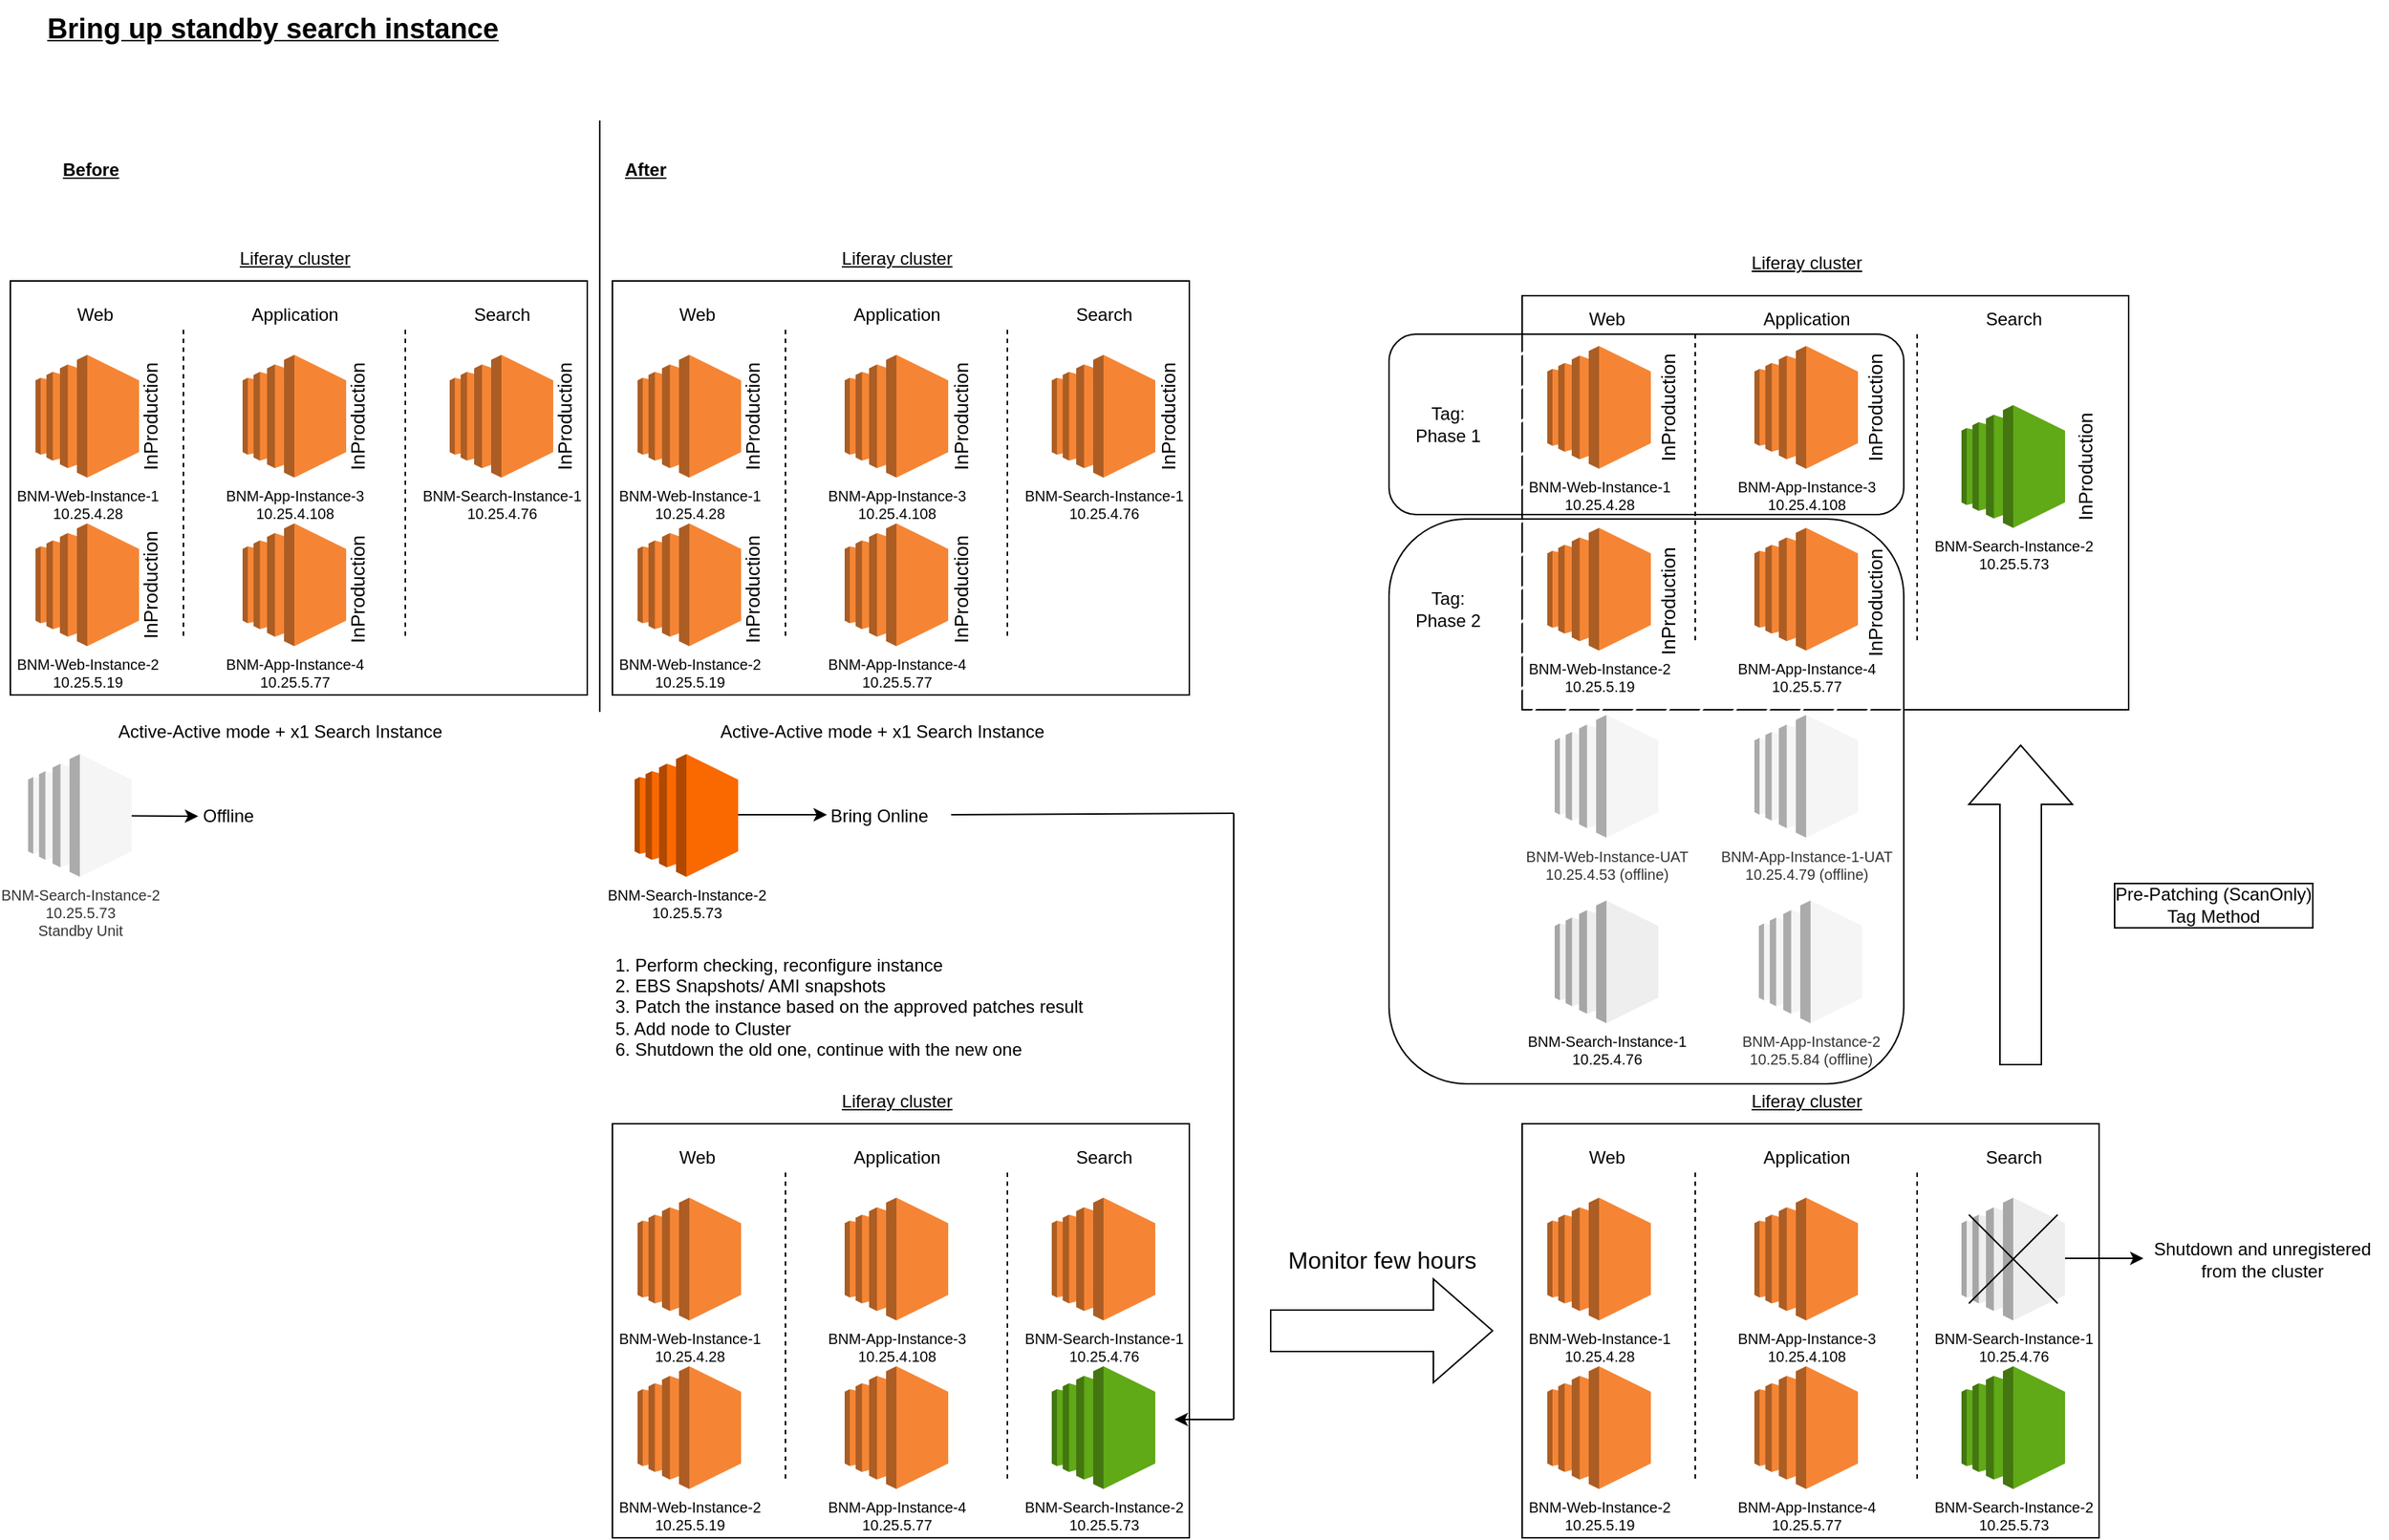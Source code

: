 <mxfile version="23.0.1" type="github">
  <diagram name="Page-1" id="-mjlqebvSr8Z0SdgE8bW">
    <mxGraphModel dx="819" dy="383" grid="1" gridSize="10" guides="1" tooltips="1" connect="1" arrows="1" fold="1" page="1" pageScale="1" pageWidth="850" pageHeight="1100" math="0" shadow="0">
      <root>
        <mxCell id="0" />
        <mxCell id="1" parent="0" />
        <mxCell id="5FVByCgZ-Wp0GAzIwcAn-2" value="Bring up standby search instance" style="text;html=1;align=center;verticalAlign=middle;resizable=0;points=[];autosize=1;strokeColor=none;fillColor=none;fontSize=19;fontStyle=5" parent="1" vertex="1">
          <mxGeometry x="20" y="40" width="330" height="40" as="geometry" />
        </mxCell>
        <mxCell id="5FVByCgZ-Wp0GAzIwcAn-3" value="Before" style="text;html=1;align=center;verticalAlign=middle;resizable=0;points=[];autosize=1;strokeColor=none;fillColor=none;fontStyle=5" parent="1" vertex="1">
          <mxGeometry x="32" y="140" width="60" height="30" as="geometry" />
        </mxCell>
        <mxCell id="5FVByCgZ-Wp0GAzIwcAn-5" value="" style="endArrow=none;html=1;rounded=0;" parent="1" edge="1">
          <mxGeometry width="50" height="50" relative="1" as="geometry">
            <mxPoint x="406.44" y="521.5" as="sourcePoint" />
            <mxPoint x="406.44" y="121.5" as="targetPoint" />
          </mxGeometry>
        </mxCell>
        <mxCell id="5FVByCgZ-Wp0GAzIwcAn-6" value="After" style="text;html=1;align=center;verticalAlign=middle;resizable=0;points=[];autosize=1;strokeColor=none;fillColor=none;fontStyle=5" parent="1" vertex="1">
          <mxGeometry x="412" y="140" width="50" height="30" as="geometry" />
        </mxCell>
        <mxCell id="TRkRwzScEhr-TnR55P3y-11" value="" style="rounded=0;whiteSpace=wrap;html=1;" parent="1" vertex="1">
          <mxGeometry x="8" y="230" width="390" height="280" as="geometry" />
        </mxCell>
        <mxCell id="5FVByCgZ-Wp0GAzIwcAn-1" value="BNM-Web-Instance-1&lt;br&gt;10.25.4.28" style="outlineConnect=0;dashed=0;verticalLabelPosition=bottom;verticalAlign=top;align=center;html=1;shape=mxgraph.aws3.ec2;fillColor=#F58534;gradientColor=none;shadow=0;fontSize=10;" parent="1" vertex="1">
          <mxGeometry x="25" y="280" width="70" height="83" as="geometry" />
        </mxCell>
        <mxCell id="5FVByCgZ-Wp0GAzIwcAn-4" value="BNM-Web-Instance-2&lt;br&gt;10.25.5.19" style="outlineConnect=0;dashed=0;verticalLabelPosition=bottom;verticalAlign=top;align=center;html=1;shape=mxgraph.aws3.ec2;fillColor=#F58534;gradientColor=none;shadow=0;fontSize=10;" parent="1" vertex="1">
          <mxGeometry x="25" y="394" width="70" height="83" as="geometry" />
        </mxCell>
        <mxCell id="TRkRwzScEhr-TnR55P3y-1" value="" style="endArrow=none;dashed=1;html=1;rounded=0;shadow=0;" parent="1" edge="1">
          <mxGeometry width="50" height="50" relative="1" as="geometry">
            <mxPoint x="125" y="470" as="sourcePoint" />
            <mxPoint x="125" y="260" as="targetPoint" />
          </mxGeometry>
        </mxCell>
        <mxCell id="TRkRwzScEhr-TnR55P3y-2" value="BNM-App-Instance-3&lt;br&gt;10.25.4.108" style="outlineConnect=0;dashed=0;verticalLabelPosition=bottom;verticalAlign=top;align=center;html=1;shape=mxgraph.aws3.ec2;fillColor=#F58534;gradientColor=none;shadow=0;fontSize=10;" parent="1" vertex="1">
          <mxGeometry x="165" y="280" width="70" height="83" as="geometry" />
        </mxCell>
        <mxCell id="TRkRwzScEhr-TnR55P3y-3" value="BNM-App-Instance-4&lt;br&gt;10.25.5.77" style="outlineConnect=0;dashed=0;verticalLabelPosition=bottom;verticalAlign=top;align=center;html=1;shape=mxgraph.aws3.ec2;fillColor=#F58534;gradientColor=none;shadow=0;fontSize=10;" parent="1" vertex="1">
          <mxGeometry x="165" y="394" width="70" height="83" as="geometry" />
        </mxCell>
        <mxCell id="TRkRwzScEhr-TnR55P3y-4" value="" style="endArrow=none;dashed=1;html=1;rounded=0;shadow=0;" parent="1" edge="1">
          <mxGeometry width="50" height="50" relative="1" as="geometry">
            <mxPoint x="275" y="470" as="sourcePoint" />
            <mxPoint x="275" y="260" as="targetPoint" />
          </mxGeometry>
        </mxCell>
        <mxCell id="TRkRwzScEhr-TnR55P3y-5" value="BNM-Search-Instance-1&lt;br&gt;10.25.4.76" style="outlineConnect=0;dashed=0;verticalLabelPosition=bottom;verticalAlign=top;align=center;html=1;shape=mxgraph.aws3.ec2;fillColor=#F58534;gradientColor=none;shadow=0;fontSize=10;" parent="1" vertex="1">
          <mxGeometry x="305" y="280" width="70" height="83" as="geometry" />
        </mxCell>
        <mxCell id="TRkRwzScEhr-TnR55P3y-7" value="Web" style="text;html=1;align=center;verticalAlign=middle;resizable=0;points=[];autosize=1;strokeColor=none;fillColor=none;shadow=0;" parent="1" vertex="1">
          <mxGeometry x="40" y="238" width="50" height="30" as="geometry" />
        </mxCell>
        <mxCell id="TRkRwzScEhr-TnR55P3y-8" value="Application" style="text;html=1;align=center;verticalAlign=middle;resizable=0;points=[];autosize=1;strokeColor=none;fillColor=none;shadow=0;" parent="1" vertex="1">
          <mxGeometry x="160" y="238" width="80" height="30" as="geometry" />
        </mxCell>
        <mxCell id="TRkRwzScEhr-TnR55P3y-9" value="Search" style="text;html=1;align=center;verticalAlign=middle;resizable=0;points=[];autosize=1;strokeColor=none;fillColor=none;shadow=0;" parent="1" vertex="1">
          <mxGeometry x="310" y="238" width="60" height="30" as="geometry" />
        </mxCell>
        <mxCell id="TRkRwzScEhr-TnR55P3y-12" value="Liferay cluster" style="text;html=1;align=center;verticalAlign=middle;resizable=0;points=[];autosize=1;strokeColor=none;fillColor=none;fontStyle=4" parent="1" vertex="1">
          <mxGeometry x="150" y="200" width="100" height="30" as="geometry" />
        </mxCell>
        <mxCell id="TRkRwzScEhr-TnR55P3y-14" value="Active-Active mode + x1 Search Instance" style="text;html=1;align=center;verticalAlign=middle;resizable=0;points=[];autosize=1;strokeColor=none;fillColor=none;" parent="1" vertex="1">
          <mxGeometry x="70" y="520" width="240" height="30" as="geometry" />
        </mxCell>
        <mxCell id="TRkRwzScEhr-TnR55P3y-15" value="" style="endArrow=classic;html=1;rounded=0;" parent="1" source="TRkRwzScEhr-TnR55P3y-13" edge="1">
          <mxGeometry width="50" height="50" relative="1" as="geometry">
            <mxPoint x="337.5" y="420" as="sourcePoint" />
            <mxPoint x="135" y="592" as="targetPoint" />
          </mxGeometry>
        </mxCell>
        <mxCell id="TRkRwzScEhr-TnR55P3y-13" value="BNM-Search-Instance-2&lt;br&gt;10.25.5.73&lt;br&gt;Standby Unit" style="outlineConnect=0;dashed=0;verticalLabelPosition=bottom;verticalAlign=top;align=center;html=1;shape=mxgraph.aws3.ec2;fillColor=#f5f5f5;shadow=0;fontSize=10;fontColor=#333333;strokeColor=#666666;" parent="1" vertex="1">
          <mxGeometry x="20" y="550" width="70" height="83" as="geometry" />
        </mxCell>
        <mxCell id="TRkRwzScEhr-TnR55P3y-17" value="Offline" style="text;html=1;align=center;verticalAlign=middle;resizable=0;points=[];autosize=1;strokeColor=none;fillColor=none;labelBackgroundColor=none;labelBorderColor=none;" parent="1" vertex="1">
          <mxGeometry x="125" y="576.5" width="60" height="30" as="geometry" />
        </mxCell>
        <mxCell id="TRkRwzScEhr-TnR55P3y-18" value="" style="rounded=0;whiteSpace=wrap;html=1;" parent="1" vertex="1">
          <mxGeometry x="415" y="230" width="390" height="280" as="geometry" />
        </mxCell>
        <mxCell id="TRkRwzScEhr-TnR55P3y-19" value="BNM-Web-Instance-1&lt;br&gt;10.25.4.28" style="outlineConnect=0;dashed=0;verticalLabelPosition=bottom;verticalAlign=top;align=center;html=1;shape=mxgraph.aws3.ec2;fillColor=#F58534;gradientColor=none;shadow=0;fontSize=10;" parent="1" vertex="1">
          <mxGeometry x="432" y="280" width="70" height="83" as="geometry" />
        </mxCell>
        <mxCell id="TRkRwzScEhr-TnR55P3y-20" value="BNM-Web-Instance-2&lt;br&gt;10.25.5.19" style="outlineConnect=0;dashed=0;verticalLabelPosition=bottom;verticalAlign=top;align=center;html=1;shape=mxgraph.aws3.ec2;fillColor=#F58534;gradientColor=none;shadow=0;fontSize=10;" parent="1" vertex="1">
          <mxGeometry x="432" y="394" width="70" height="83" as="geometry" />
        </mxCell>
        <mxCell id="TRkRwzScEhr-TnR55P3y-21" value="" style="endArrow=none;dashed=1;html=1;rounded=0;shadow=0;" parent="1" edge="1">
          <mxGeometry width="50" height="50" relative="1" as="geometry">
            <mxPoint x="532" y="470" as="sourcePoint" />
            <mxPoint x="532" y="260" as="targetPoint" />
          </mxGeometry>
        </mxCell>
        <mxCell id="TRkRwzScEhr-TnR55P3y-22" value="BNM-App-Instance-3&lt;br&gt;10.25.4.108" style="outlineConnect=0;dashed=0;verticalLabelPosition=bottom;verticalAlign=top;align=center;html=1;shape=mxgraph.aws3.ec2;fillColor=#F58534;gradientColor=none;shadow=0;fontSize=10;" parent="1" vertex="1">
          <mxGeometry x="572" y="280" width="70" height="83" as="geometry" />
        </mxCell>
        <mxCell id="TRkRwzScEhr-TnR55P3y-23" value="BNM-App-Instance-4&lt;br&gt;10.25.5.77" style="outlineConnect=0;dashed=0;verticalLabelPosition=bottom;verticalAlign=top;align=center;html=1;shape=mxgraph.aws3.ec2;fillColor=#F58534;gradientColor=none;shadow=0;fontSize=10;" parent="1" vertex="1">
          <mxGeometry x="572" y="394" width="70" height="83" as="geometry" />
        </mxCell>
        <mxCell id="TRkRwzScEhr-TnR55P3y-24" value="" style="endArrow=none;dashed=1;html=1;rounded=0;shadow=0;" parent="1" edge="1">
          <mxGeometry width="50" height="50" relative="1" as="geometry">
            <mxPoint x="682" y="470" as="sourcePoint" />
            <mxPoint x="682" y="260" as="targetPoint" />
          </mxGeometry>
        </mxCell>
        <mxCell id="TRkRwzScEhr-TnR55P3y-25" value="BNM-Search-Instance-1&lt;br&gt;10.25.4.76" style="outlineConnect=0;dashed=0;verticalLabelPosition=bottom;verticalAlign=top;align=center;html=1;shape=mxgraph.aws3.ec2;fillColor=#F58534;gradientColor=none;shadow=0;fontSize=10;" parent="1" vertex="1">
          <mxGeometry x="712" y="280" width="70" height="83" as="geometry" />
        </mxCell>
        <mxCell id="TRkRwzScEhr-TnR55P3y-26" value="Web" style="text;html=1;align=center;verticalAlign=middle;resizable=0;points=[];autosize=1;strokeColor=none;fillColor=none;shadow=0;" parent="1" vertex="1">
          <mxGeometry x="447" y="238" width="50" height="30" as="geometry" />
        </mxCell>
        <mxCell id="TRkRwzScEhr-TnR55P3y-27" value="Application" style="text;html=1;align=center;verticalAlign=middle;resizable=0;points=[];autosize=1;strokeColor=none;fillColor=none;shadow=0;" parent="1" vertex="1">
          <mxGeometry x="567" y="238" width="80" height="30" as="geometry" />
        </mxCell>
        <mxCell id="TRkRwzScEhr-TnR55P3y-28" value="Search" style="text;html=1;align=center;verticalAlign=middle;resizable=0;points=[];autosize=1;strokeColor=none;fillColor=none;shadow=0;" parent="1" vertex="1">
          <mxGeometry x="717" y="238" width="60" height="30" as="geometry" />
        </mxCell>
        <mxCell id="TRkRwzScEhr-TnR55P3y-29" value="Liferay cluster" style="text;html=1;align=center;verticalAlign=middle;resizable=0;points=[];autosize=1;strokeColor=none;fillColor=none;fontStyle=4" parent="1" vertex="1">
          <mxGeometry x="557" y="200" width="100" height="30" as="geometry" />
        </mxCell>
        <mxCell id="TRkRwzScEhr-TnR55P3y-30" value="Active-Active mode + x1 Search Instance" style="text;html=1;align=center;verticalAlign=middle;resizable=0;points=[];autosize=1;strokeColor=none;fillColor=none;" parent="1" vertex="1">
          <mxGeometry x="477" y="520" width="240" height="30" as="geometry" />
        </mxCell>
        <mxCell id="TRkRwzScEhr-TnR55P3y-31" value="" style="endArrow=classic;html=1;rounded=0;" parent="1" edge="1">
          <mxGeometry width="50" height="50" relative="1" as="geometry">
            <mxPoint x="460" y="590.997" as="sourcePoint" />
            <mxPoint x="560" y="591" as="targetPoint" />
          </mxGeometry>
        </mxCell>
        <mxCell id="TRkRwzScEhr-TnR55P3y-32" value="BNM-Search-Instance-2&lt;br&gt;10.25.5.73" style="outlineConnect=0;dashed=0;verticalLabelPosition=bottom;verticalAlign=top;align=center;html=1;shape=mxgraph.aws3.ec2;fillColor=#fa6800;shadow=0;fontSize=10;fontColor=#000000;strokeColor=#C73500;" parent="1" vertex="1">
          <mxGeometry x="430" y="550" width="70" height="83" as="geometry" />
        </mxCell>
        <mxCell id="TRkRwzScEhr-TnR55P3y-33" value="Bring Online" style="text;html=1;align=center;verticalAlign=middle;resizable=0;points=[];autosize=1;strokeColor=none;fillColor=none;labelBackgroundColor=none;labelBorderColor=none;" parent="1" vertex="1">
          <mxGeometry x="550" y="576.5" width="90" height="30" as="geometry" />
        </mxCell>
        <mxCell id="TRkRwzScEhr-TnR55P3y-35" value="1. Perform checking, reconfigure instance&lt;br&gt;2. EBS Snapshots/ AMI snapshots&lt;br&gt;3. Patch the instance based on the approved patches result&lt;br&gt;5. Add node to Cluster&lt;br&gt;6. Shutdown the old one, continue with the new one" style="text;html=1;align=left;verticalAlign=middle;resizable=0;points=[];autosize=1;strokeColor=none;fillColor=none;" parent="1" vertex="1">
          <mxGeometry x="415" y="676" width="340" height="90" as="geometry" />
        </mxCell>
        <mxCell id="TRkRwzScEhr-TnR55P3y-48" value="" style="rounded=0;whiteSpace=wrap;html=1;" parent="1" vertex="1">
          <mxGeometry x="415" y="800" width="390" height="280" as="geometry" />
        </mxCell>
        <mxCell id="TRkRwzScEhr-TnR55P3y-49" value="BNM-Web-Instance-1&lt;br&gt;10.25.4.28" style="outlineConnect=0;dashed=0;verticalLabelPosition=bottom;verticalAlign=top;align=center;html=1;shape=mxgraph.aws3.ec2;fillColor=#F58534;gradientColor=none;shadow=0;fontSize=10;" parent="1" vertex="1">
          <mxGeometry x="432" y="850" width="70" height="83" as="geometry" />
        </mxCell>
        <mxCell id="TRkRwzScEhr-TnR55P3y-50" value="BNM-Web-Instance-2&lt;br&gt;10.25.5.19" style="outlineConnect=0;dashed=0;verticalLabelPosition=bottom;verticalAlign=top;align=center;html=1;shape=mxgraph.aws3.ec2;fillColor=#F58534;gradientColor=none;shadow=0;fontSize=10;" parent="1" vertex="1">
          <mxGeometry x="432" y="964" width="70" height="83" as="geometry" />
        </mxCell>
        <mxCell id="TRkRwzScEhr-TnR55P3y-51" value="" style="endArrow=none;dashed=1;html=1;rounded=0;shadow=0;" parent="1" edge="1">
          <mxGeometry width="50" height="50" relative="1" as="geometry">
            <mxPoint x="532" y="1040" as="sourcePoint" />
            <mxPoint x="532" y="830" as="targetPoint" />
          </mxGeometry>
        </mxCell>
        <mxCell id="TRkRwzScEhr-TnR55P3y-52" value="BNM-App-Instance-3&lt;br&gt;10.25.4.108" style="outlineConnect=0;dashed=0;verticalLabelPosition=bottom;verticalAlign=top;align=center;html=1;shape=mxgraph.aws3.ec2;fillColor=#F58534;gradientColor=none;shadow=0;fontSize=10;" parent="1" vertex="1">
          <mxGeometry x="572" y="850" width="70" height="83" as="geometry" />
        </mxCell>
        <mxCell id="TRkRwzScEhr-TnR55P3y-53" value="BNM-App-Instance-4&lt;br&gt;10.25.5.77" style="outlineConnect=0;dashed=0;verticalLabelPosition=bottom;verticalAlign=top;align=center;html=1;shape=mxgraph.aws3.ec2;fillColor=#F58534;gradientColor=none;shadow=0;fontSize=10;" parent="1" vertex="1">
          <mxGeometry x="572" y="964" width="70" height="83" as="geometry" />
        </mxCell>
        <mxCell id="TRkRwzScEhr-TnR55P3y-54" value="" style="endArrow=none;dashed=1;html=1;rounded=0;shadow=0;" parent="1" edge="1">
          <mxGeometry width="50" height="50" relative="1" as="geometry">
            <mxPoint x="682" y="1040" as="sourcePoint" />
            <mxPoint x="682" y="830" as="targetPoint" />
          </mxGeometry>
        </mxCell>
        <mxCell id="TRkRwzScEhr-TnR55P3y-55" value="BNM-Search-Instance-1&lt;br&gt;10.25.4.76" style="outlineConnect=0;dashed=0;verticalLabelPosition=bottom;verticalAlign=top;align=center;html=1;shape=mxgraph.aws3.ec2;fillColor=#F58534;gradientColor=none;shadow=0;fontSize=10;" parent="1" vertex="1">
          <mxGeometry x="712" y="850" width="70" height="83" as="geometry" />
        </mxCell>
        <mxCell id="TRkRwzScEhr-TnR55P3y-56" value="Web" style="text;html=1;align=center;verticalAlign=middle;resizable=0;points=[];autosize=1;strokeColor=none;fillColor=none;shadow=0;" parent="1" vertex="1">
          <mxGeometry x="447" y="808" width="50" height="30" as="geometry" />
        </mxCell>
        <mxCell id="TRkRwzScEhr-TnR55P3y-57" value="Application" style="text;html=1;align=center;verticalAlign=middle;resizable=0;points=[];autosize=1;strokeColor=none;fillColor=none;shadow=0;" parent="1" vertex="1">
          <mxGeometry x="567" y="808" width="80" height="30" as="geometry" />
        </mxCell>
        <mxCell id="TRkRwzScEhr-TnR55P3y-58" value="Search" style="text;html=1;align=center;verticalAlign=middle;resizable=0;points=[];autosize=1;strokeColor=none;fillColor=none;shadow=0;" parent="1" vertex="1">
          <mxGeometry x="717" y="808" width="60" height="30" as="geometry" />
        </mxCell>
        <mxCell id="TRkRwzScEhr-TnR55P3y-59" value="Liferay cluster" style="text;html=1;align=center;verticalAlign=middle;resizable=0;points=[];autosize=1;strokeColor=none;fillColor=none;fontStyle=4" parent="1" vertex="1">
          <mxGeometry x="557" y="770" width="100" height="30" as="geometry" />
        </mxCell>
        <mxCell id="TRkRwzScEhr-TnR55P3y-61" value="" style="endArrow=none;html=1;rounded=0;" parent="1" edge="1">
          <mxGeometry width="50" height="50" relative="1" as="geometry">
            <mxPoint x="644" y="591" as="sourcePoint" />
            <mxPoint x="835" y="590" as="targetPoint" />
          </mxGeometry>
        </mxCell>
        <mxCell id="TRkRwzScEhr-TnR55P3y-62" value="" style="endArrow=none;html=1;rounded=0;" parent="1" edge="1">
          <mxGeometry width="50" height="50" relative="1" as="geometry">
            <mxPoint x="835" y="1000" as="sourcePoint" />
            <mxPoint x="835" y="590" as="targetPoint" />
          </mxGeometry>
        </mxCell>
        <mxCell id="TRkRwzScEhr-TnR55P3y-63" value="" style="endArrow=classic;html=1;rounded=0;" parent="1" edge="1">
          <mxGeometry width="50" height="50" relative="1" as="geometry">
            <mxPoint x="835" y="1000" as="sourcePoint" />
            <mxPoint x="795" y="1000" as="targetPoint" />
          </mxGeometry>
        </mxCell>
        <mxCell id="TRkRwzScEhr-TnR55P3y-64" value="BNM-Search-Instance-2&lt;br&gt;10.25.5.73" style="outlineConnect=0;dashed=0;verticalLabelPosition=bottom;verticalAlign=top;align=center;html=1;shape=mxgraph.aws3.ec2;fillColor=#60a917;shadow=0;fontSize=10;fontColor=#000000;strokeColor=#2D7600;" parent="1" vertex="1">
          <mxGeometry x="712" y="964" width="70" height="83" as="geometry" />
        </mxCell>
        <mxCell id="TRkRwzScEhr-TnR55P3y-78" value="" style="rounded=0;whiteSpace=wrap;html=1;" parent="1" vertex="1">
          <mxGeometry x="1030" y="800" width="390" height="280" as="geometry" />
        </mxCell>
        <mxCell id="TRkRwzScEhr-TnR55P3y-79" value="BNM-Web-Instance-1&lt;br&gt;10.25.4.28" style="outlineConnect=0;dashed=0;verticalLabelPosition=bottom;verticalAlign=top;align=center;html=1;shape=mxgraph.aws3.ec2;fillColor=#F58534;gradientColor=none;shadow=0;fontSize=10;" parent="1" vertex="1">
          <mxGeometry x="1047" y="850" width="70" height="83" as="geometry" />
        </mxCell>
        <mxCell id="TRkRwzScEhr-TnR55P3y-80" value="BNM-Web-Instance-2&lt;br&gt;10.25.5.19" style="outlineConnect=0;dashed=0;verticalLabelPosition=bottom;verticalAlign=top;align=center;html=1;shape=mxgraph.aws3.ec2;fillColor=#F58534;gradientColor=none;shadow=0;fontSize=10;" parent="1" vertex="1">
          <mxGeometry x="1047" y="964" width="70" height="83" as="geometry" />
        </mxCell>
        <mxCell id="TRkRwzScEhr-TnR55P3y-81" value="" style="endArrow=none;dashed=1;html=1;rounded=0;shadow=0;" parent="1" edge="1">
          <mxGeometry width="50" height="50" relative="1" as="geometry">
            <mxPoint x="1147" y="1040" as="sourcePoint" />
            <mxPoint x="1147" y="830" as="targetPoint" />
          </mxGeometry>
        </mxCell>
        <mxCell id="TRkRwzScEhr-TnR55P3y-82" value="BNM-App-Instance-3&lt;br&gt;10.25.4.108" style="outlineConnect=0;dashed=0;verticalLabelPosition=bottom;verticalAlign=top;align=center;html=1;shape=mxgraph.aws3.ec2;fillColor=#F58534;gradientColor=none;shadow=0;fontSize=10;" parent="1" vertex="1">
          <mxGeometry x="1187" y="850" width="70" height="83" as="geometry" />
        </mxCell>
        <mxCell id="TRkRwzScEhr-TnR55P3y-83" value="BNM-App-Instance-4&lt;br&gt;10.25.5.77" style="outlineConnect=0;dashed=0;verticalLabelPosition=bottom;verticalAlign=top;align=center;html=1;shape=mxgraph.aws3.ec2;fillColor=#F58534;gradientColor=none;shadow=0;fontSize=10;" parent="1" vertex="1">
          <mxGeometry x="1187" y="964" width="70" height="83" as="geometry" />
        </mxCell>
        <mxCell id="TRkRwzScEhr-TnR55P3y-84" value="" style="endArrow=none;dashed=1;html=1;rounded=0;shadow=0;" parent="1" edge="1">
          <mxGeometry width="50" height="50" relative="1" as="geometry">
            <mxPoint x="1297" y="1040" as="sourcePoint" />
            <mxPoint x="1297" y="830" as="targetPoint" />
          </mxGeometry>
        </mxCell>
        <mxCell id="TRkRwzScEhr-TnR55P3y-86" value="Web" style="text;html=1;align=center;verticalAlign=middle;resizable=0;points=[];autosize=1;strokeColor=none;fillColor=none;shadow=0;" parent="1" vertex="1">
          <mxGeometry x="1062" y="808" width="50" height="30" as="geometry" />
        </mxCell>
        <mxCell id="TRkRwzScEhr-TnR55P3y-87" value="Application" style="text;html=1;align=center;verticalAlign=middle;resizable=0;points=[];autosize=1;strokeColor=none;fillColor=none;shadow=0;" parent="1" vertex="1">
          <mxGeometry x="1182" y="808" width="80" height="30" as="geometry" />
        </mxCell>
        <mxCell id="TRkRwzScEhr-TnR55P3y-88" value="Search" style="text;html=1;align=center;verticalAlign=middle;resizable=0;points=[];autosize=1;strokeColor=none;fillColor=none;shadow=0;" parent="1" vertex="1">
          <mxGeometry x="1332" y="808" width="60" height="30" as="geometry" />
        </mxCell>
        <mxCell id="TRkRwzScEhr-TnR55P3y-90" value="BNM-Search-Instance-2&lt;br&gt;10.25.5.73" style="outlineConnect=0;dashed=0;verticalLabelPosition=bottom;verticalAlign=top;align=center;html=1;shape=mxgraph.aws3.ec2;fillColor=#60a917;shadow=0;fontSize=10;fontColor=#000000;strokeColor=#2D7600;" parent="1" vertex="1">
          <mxGeometry x="1327" y="964" width="70" height="83" as="geometry" />
        </mxCell>
        <mxCell id="TRkRwzScEhr-TnR55P3y-91" value="Monitor few hours" style="text;html=1;align=center;verticalAlign=middle;resizable=0;points=[];autosize=1;strokeColor=none;fillColor=none;fontSize=16;" parent="1" vertex="1">
          <mxGeometry x="860" y="876.5" width="150" height="30" as="geometry" />
        </mxCell>
        <mxCell id="TRkRwzScEhr-TnR55P3y-93" value="" style="endArrow=classic;html=1;rounded=0;" parent="1" edge="1">
          <mxGeometry width="50" height="50" relative="1" as="geometry">
            <mxPoint x="1340" y="891" as="sourcePoint" />
            <mxPoint x="1450" y="891" as="targetPoint" />
          </mxGeometry>
        </mxCell>
        <mxCell id="TRkRwzScEhr-TnR55P3y-85" value="BNM-Search-Instance-1&lt;br&gt;10.25.4.76" style="outlineConnect=0;dashed=0;verticalLabelPosition=bottom;verticalAlign=top;align=center;html=1;shape=mxgraph.aws3.ec2;fillColor=#eeeeee;shadow=0;fontSize=10;strokeColor=#36393d;" parent="1" vertex="1">
          <mxGeometry x="1327" y="850" width="70" height="83" as="geometry" />
        </mxCell>
        <mxCell id="TRkRwzScEhr-TnR55P3y-94" value="Shutdown and unregistered &lt;br&gt;from the cluster" style="text;html=1;align=center;verticalAlign=middle;resizable=0;points=[];autosize=1;strokeColor=none;fillColor=none;" parent="1" vertex="1">
          <mxGeometry x="1445" y="871.5" width="170" height="40" as="geometry" />
        </mxCell>
        <mxCell id="TRkRwzScEhr-TnR55P3y-98" value="" style="shape=mxgraph.sysml.x;" parent="1" vertex="1">
          <mxGeometry x="1332" y="861.5" width="60" height="60" as="geometry" />
        </mxCell>
        <mxCell id="TRkRwzScEhr-TnR55P3y-103" value="" style="rounded=0;whiteSpace=wrap;html=1;" parent="1" vertex="1">
          <mxGeometry x="1030" y="240" width="410" height="280" as="geometry" />
        </mxCell>
        <mxCell id="TRkRwzScEhr-TnR55P3y-109" value="" style="endArrow=none;dashed=1;html=1;rounded=0;shadow=0;" parent="1" edge="1">
          <mxGeometry width="50" height="50" relative="1" as="geometry">
            <mxPoint x="1297" y="473" as="sourcePoint" />
            <mxPoint x="1297" y="263" as="targetPoint" />
          </mxGeometry>
        </mxCell>
        <mxCell id="TRkRwzScEhr-TnR55P3y-110" value="Web" style="text;html=1;align=center;verticalAlign=middle;resizable=0;points=[];autosize=1;strokeColor=none;fillColor=none;shadow=0;" parent="1" vertex="1">
          <mxGeometry x="1062" y="241" width="50" height="30" as="geometry" />
        </mxCell>
        <mxCell id="TRkRwzScEhr-TnR55P3y-111" value="Application" style="text;html=1;align=center;verticalAlign=middle;resizable=0;points=[];autosize=1;strokeColor=none;fillColor=none;shadow=0;" parent="1" vertex="1">
          <mxGeometry x="1182" y="241" width="80" height="30" as="geometry" />
        </mxCell>
        <mxCell id="TRkRwzScEhr-TnR55P3y-112" value="Search" style="text;html=1;align=center;verticalAlign=middle;resizable=0;points=[];autosize=1;strokeColor=none;fillColor=none;shadow=0;" parent="1" vertex="1">
          <mxGeometry x="1332" y="241" width="60" height="30" as="geometry" />
        </mxCell>
        <mxCell id="TRkRwzScEhr-TnR55P3y-113" value="BNM-Search-Instance-2&lt;br&gt;10.25.5.73" style="outlineConnect=0;dashed=0;verticalLabelPosition=bottom;verticalAlign=top;align=center;html=1;shape=mxgraph.aws3.ec2;fillColor=#60a917;shadow=0;fontSize=10;fontColor=#000000;strokeColor=#2D7600;" parent="1" vertex="1">
          <mxGeometry x="1327" y="314" width="70" height="83" as="geometry" />
        </mxCell>
        <mxCell id="TRkRwzScEhr-TnR55P3y-118" value="Pre-Patching (ScanOnly)&lt;br&gt;Tag Method" style="text;html=1;align=center;verticalAlign=middle;resizable=0;points=[];autosize=1;strokeColor=none;fillColor=none;labelBackgroundColor=none;labelBorderColor=default;" parent="1" vertex="1">
          <mxGeometry x="1417" y="632" width="160" height="40" as="geometry" />
        </mxCell>
        <mxCell id="TRkRwzScEhr-TnR55P3y-120" value="Liferay cluster" style="text;html=1;align=center;verticalAlign=middle;resizable=0;points=[];autosize=1;strokeColor=none;fillColor=none;fontStyle=4" parent="1" vertex="1">
          <mxGeometry x="1172" y="770" width="100" height="30" as="geometry" />
        </mxCell>
        <mxCell id="TRkRwzScEhr-TnR55P3y-122" value="Liferay cluster" style="text;html=1;align=center;verticalAlign=middle;resizable=0;points=[];autosize=1;strokeColor=none;fillColor=none;fontStyle=4" parent="1" vertex="1">
          <mxGeometry x="1172" y="203" width="100" height="30" as="geometry" />
        </mxCell>
        <mxCell id="TRkRwzScEhr-TnR55P3y-127" value="" style="rounded=1;whiteSpace=wrap;html=1;fillStyle=hatch;" parent="1" vertex="1">
          <mxGeometry x="940" y="266" width="348" height="122" as="geometry" />
        </mxCell>
        <mxCell id="TRkRwzScEhr-TnR55P3y-104" value="BNM-Web-Instance-1&lt;br&gt;10.25.4.28" style="outlineConnect=0;dashed=0;verticalLabelPosition=bottom;verticalAlign=top;align=center;html=1;shape=mxgraph.aws3.ec2;fillColor=#F58534;gradientColor=none;shadow=0;fontSize=10;" parent="1" vertex="1">
          <mxGeometry x="1047" y="274" width="70" height="83" as="geometry" />
        </mxCell>
        <mxCell id="TRkRwzScEhr-TnR55P3y-107" value="BNM-App-Instance-3&lt;br&gt;10.25.4.108" style="outlineConnect=0;dashed=0;verticalLabelPosition=bottom;verticalAlign=top;align=center;html=1;shape=mxgraph.aws3.ec2;fillColor=#F58534;gradientColor=none;shadow=0;fontSize=10;" parent="1" vertex="1">
          <mxGeometry x="1187" y="274" width="70" height="83" as="geometry" />
        </mxCell>
        <mxCell id="TRkRwzScEhr-TnR55P3y-128" value="" style="rounded=1;whiteSpace=wrap;html=1;labelBackgroundColor=none;gradientColor=none;strokeColor=default;fillStyle=hatch;" parent="1" vertex="1">
          <mxGeometry x="940" y="391" width="348" height="382" as="geometry" />
        </mxCell>
        <mxCell id="TRkRwzScEhr-TnR55P3y-108" value="BNM-App-Instance-4&lt;br&gt;10.25.5.77" style="outlineConnect=0;dashed=0;verticalLabelPosition=bottom;verticalAlign=top;align=center;html=1;shape=mxgraph.aws3.ec2;fillColor=#F58534;gradientColor=none;shadow=0;fontSize=10;" parent="1" vertex="1">
          <mxGeometry x="1187" y="397" width="70" height="83" as="geometry" />
        </mxCell>
        <mxCell id="TRkRwzScEhr-TnR55P3y-105" value="BNM-Web-Instance-2&lt;br&gt;10.25.5.19" style="outlineConnect=0;dashed=0;verticalLabelPosition=bottom;verticalAlign=top;align=center;html=1;shape=mxgraph.aws3.ec2;fillColor=#F58534;gradientColor=none;shadow=0;fontSize=10;" parent="1" vertex="1">
          <mxGeometry x="1047" y="397" width="70" height="83" as="geometry" />
        </mxCell>
        <mxCell id="TRkRwzScEhr-TnR55P3y-129" value="Tag: Phase 1" style="text;html=1;strokeColor=none;fillColor=none;align=center;verticalAlign=middle;whiteSpace=wrap;rounded=0;" parent="1" vertex="1">
          <mxGeometry x="950" y="312" width="60" height="30" as="geometry" />
        </mxCell>
        <mxCell id="TRkRwzScEhr-TnR55P3y-130" value="Tag: Phase 2" style="text;html=1;strokeColor=none;fillColor=none;align=center;verticalAlign=middle;whiteSpace=wrap;rounded=0;" parent="1" vertex="1">
          <mxGeometry x="950" y="437" width="60" height="30" as="geometry" />
        </mxCell>
        <mxCell id="TRkRwzScEhr-TnR55P3y-124" value="BNM-App-Instance-1-UAT&lt;br&gt;10.25.4.79 (offline)" style="outlineConnect=0;dashed=0;verticalLabelPosition=bottom;verticalAlign=top;align=center;html=1;shape=mxgraph.aws3.ec2;fillColor=#f5f5f5;shadow=0;fontSize=10;fontColor=#333333;strokeColor=#666666;" parent="1" vertex="1">
          <mxGeometry x="1187" y="523.5" width="70" height="83" as="geometry" />
        </mxCell>
        <mxCell id="TRkRwzScEhr-TnR55P3y-123" value="BNM-Web-Instance-UAT&lt;br&gt;10.25.4.53 (offline)" style="outlineConnect=0;dashed=0;verticalLabelPosition=bottom;verticalAlign=top;align=center;html=1;shape=mxgraph.aws3.ec2;fillColor=#f5f5f5;shadow=0;fontSize=10;fontColor=#333333;strokeColor=#666666;" parent="1" vertex="1">
          <mxGeometry x="1052" y="523.5" width="70" height="83" as="geometry" />
        </mxCell>
        <mxCell id="TRkRwzScEhr-TnR55P3y-125" value="BNM-App-Instance-2&lt;br&gt;10.25.5.84 (offline)" style="outlineConnect=0;dashed=0;verticalLabelPosition=bottom;verticalAlign=top;align=center;html=1;shape=mxgraph.aws3.ec2;fillColor=#f5f5f5;shadow=0;fontSize=10;fontColor=#333333;strokeColor=#666666;" parent="1" vertex="1">
          <mxGeometry x="1190" y="649" width="70" height="83" as="geometry" />
        </mxCell>
        <mxCell id="TRkRwzScEhr-TnR55P3y-106" value="" style="endArrow=none;dashed=1;html=1;rounded=0;shadow=0;" parent="1" edge="1">
          <mxGeometry width="50" height="50" relative="1" as="geometry">
            <mxPoint x="1147" y="473" as="sourcePoint" />
            <mxPoint x="1147" y="263" as="targetPoint" />
          </mxGeometry>
        </mxCell>
        <mxCell id="TRkRwzScEhr-TnR55P3y-133" value="" style="html=1;shadow=0;dashed=0;align=center;verticalAlign=middle;shape=mxgraph.arrows2.arrow;dy=0.6;dx=40;notch=0;" parent="1" vertex="1">
          <mxGeometry x="860" y="905" width="150" height="70" as="geometry" />
        </mxCell>
        <mxCell id="TRkRwzScEhr-TnR55P3y-134" value="" style="html=1;shadow=0;dashed=0;align=center;verticalAlign=middle;shape=mxgraph.arrows2.arrow;dy=0.6;dx=40;direction=north;notch=0;" parent="1" vertex="1">
          <mxGeometry x="1332" y="544" width="70" height="216" as="geometry" />
        </mxCell>
        <mxCell id="TRkRwzScEhr-TnR55P3y-135" value="InProduction" style="text;html=1;strokeColor=none;fillColor=none;align=center;verticalAlign=middle;whiteSpace=wrap;rounded=0;rotation=-90;fontSize=13;" parent="1" vertex="1">
          <mxGeometry x="72" y="306.5" width="60" height="30" as="geometry" />
        </mxCell>
        <mxCell id="TRkRwzScEhr-TnR55P3y-136" value="InProduction" style="text;html=1;strokeColor=none;fillColor=none;align=center;verticalAlign=middle;whiteSpace=wrap;rounded=0;rotation=-90;fontSize=13;" parent="1" vertex="1">
          <mxGeometry x="72" y="420.5" width="60" height="30" as="geometry" />
        </mxCell>
        <mxCell id="TRkRwzScEhr-TnR55P3y-137" value="InProduction" style="text;html=1;strokeColor=none;fillColor=none;align=center;verticalAlign=middle;whiteSpace=wrap;rounded=0;rotation=-90;fontSize=13;" parent="1" vertex="1">
          <mxGeometry x="212" y="423.5" width="60" height="30" as="geometry" />
        </mxCell>
        <mxCell id="TRkRwzScEhr-TnR55P3y-138" value="InProduction" style="text;html=1;strokeColor=none;fillColor=none;align=center;verticalAlign=middle;whiteSpace=wrap;rounded=0;rotation=-90;fontSize=13;" parent="1" vertex="1">
          <mxGeometry x="212" y="306.5" width="60" height="30" as="geometry" />
        </mxCell>
        <mxCell id="TRkRwzScEhr-TnR55P3y-139" value="InProduction" style="text;html=1;strokeColor=none;fillColor=none;align=center;verticalAlign=middle;whiteSpace=wrap;rounded=0;rotation=-90;fontSize=13;" parent="1" vertex="1">
          <mxGeometry x="352" y="306.5" width="60" height="30" as="geometry" />
        </mxCell>
        <mxCell id="TRkRwzScEhr-TnR55P3y-141" value="InProduction" style="text;html=1;strokeColor=none;fillColor=none;align=center;verticalAlign=middle;whiteSpace=wrap;rounded=0;rotation=-90;fontSize=13;" parent="1" vertex="1">
          <mxGeometry x="479" y="306.5" width="60" height="30" as="geometry" />
        </mxCell>
        <mxCell id="TRkRwzScEhr-TnR55P3y-145" value="InProduction" style="text;html=1;strokeColor=none;fillColor=none;align=center;verticalAlign=middle;whiteSpace=wrap;rounded=0;rotation=-90;fontSize=13;" parent="1" vertex="1">
          <mxGeometry x="479" y="423.5" width="60" height="30" as="geometry" />
        </mxCell>
        <mxCell id="TRkRwzScEhr-TnR55P3y-147" value="InProduction" style="text;html=1;strokeColor=none;fillColor=none;align=center;verticalAlign=middle;whiteSpace=wrap;rounded=0;rotation=-90;fontSize=13;" parent="1" vertex="1">
          <mxGeometry x="620" y="423.5" width="60" height="30" as="geometry" />
        </mxCell>
        <mxCell id="TRkRwzScEhr-TnR55P3y-148" value="InProduction" style="text;html=1;strokeColor=none;fillColor=none;align=center;verticalAlign=middle;whiteSpace=wrap;rounded=0;rotation=-90;fontSize=13;" parent="1" vertex="1">
          <mxGeometry x="620" y="306.5" width="60" height="30" as="geometry" />
        </mxCell>
        <mxCell id="TRkRwzScEhr-TnR55P3y-149" value="InProduction" style="text;html=1;strokeColor=none;fillColor=none;align=center;verticalAlign=middle;whiteSpace=wrap;rounded=0;rotation=-90;fontSize=13;" parent="1" vertex="1">
          <mxGeometry x="760" y="306.5" width="60" height="30" as="geometry" />
        </mxCell>
        <mxCell id="TRkRwzScEhr-TnR55P3y-150" value="InProduction" style="text;html=1;strokeColor=none;fillColor=none;align=center;verticalAlign=middle;whiteSpace=wrap;rounded=0;rotation=-90;fontSize=13;" parent="1" vertex="1">
          <mxGeometry x="1098" y="300.5" width="60" height="30" as="geometry" />
        </mxCell>
        <mxCell id="TRkRwzScEhr-TnR55P3y-152" value="InProduction" style="text;html=1;strokeColor=none;fillColor=none;align=center;verticalAlign=middle;whiteSpace=wrap;rounded=0;rotation=-90;fontSize=13;" parent="1" vertex="1">
          <mxGeometry x="1098" y="431.5" width="60" height="30" as="geometry" />
        </mxCell>
        <mxCell id="TRkRwzScEhr-TnR55P3y-154" value="InProduction" style="text;html=1;strokeColor=none;fillColor=none;align=center;verticalAlign=middle;whiteSpace=wrap;rounded=0;rotation=-90;fontSize=13;" parent="1" vertex="1">
          <mxGeometry x="1238" y="300.5" width="60" height="30" as="geometry" />
        </mxCell>
        <mxCell id="TRkRwzScEhr-TnR55P3y-155" value="InProduction" style="text;html=1;strokeColor=none;fillColor=none;align=center;verticalAlign=middle;whiteSpace=wrap;rounded=0;rotation=-90;fontSize=13;" parent="1" vertex="1">
          <mxGeometry x="1238" y="432.5" width="60" height="30" as="geometry" />
        </mxCell>
        <mxCell id="TRkRwzScEhr-TnR55P3y-156" value="InProduction" style="text;html=1;strokeColor=none;fillColor=none;align=center;verticalAlign=middle;whiteSpace=wrap;rounded=0;rotation=-90;fontSize=13;" parent="1" vertex="1">
          <mxGeometry x="1380" y="340.5" width="60" height="30" as="geometry" />
        </mxCell>
        <mxCell id="TRkRwzScEhr-TnR55P3y-158" value="BNM-Search-Instance-1&lt;br&gt;10.25.4.76" style="outlineConnect=0;dashed=0;verticalLabelPosition=bottom;verticalAlign=top;align=center;html=1;shape=mxgraph.aws3.ec2;fillColor=#eeeeee;shadow=0;fontSize=10;strokeColor=#36393d;" parent="1" vertex="1">
          <mxGeometry x="1052" y="649" width="70" height="83" as="geometry" />
        </mxCell>
      </root>
    </mxGraphModel>
  </diagram>
</mxfile>
